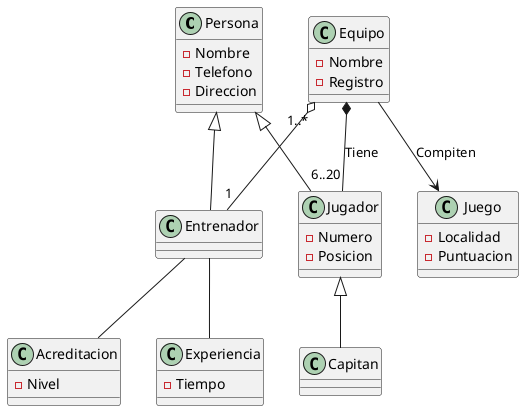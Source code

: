 @startuml Voleyball
class Persona {
    -Nombre
    -Telefono 
    -Direccion
}
class Acreditacion{
    -Nivel
}
class Jugador {
    -Numero
    -Posicion
}
class Experiencia{
    -Tiempo
}
class Equipo{
    -Nombre 
    -Registro
}
class Juego {
    -Localidad
    -Puntuacion
}
Persona <|-- Jugador
Persona<|-- Entrenador
Equipo *-- "6..20"Jugador : Tiene
Jugador<|-- Capitan
Equipo --> Juego :Compiten
Equipo "1..*" o-- "1" Entrenador
Entrenador -- Acreditacion 
Entrenador --Experiencia

@enduml
